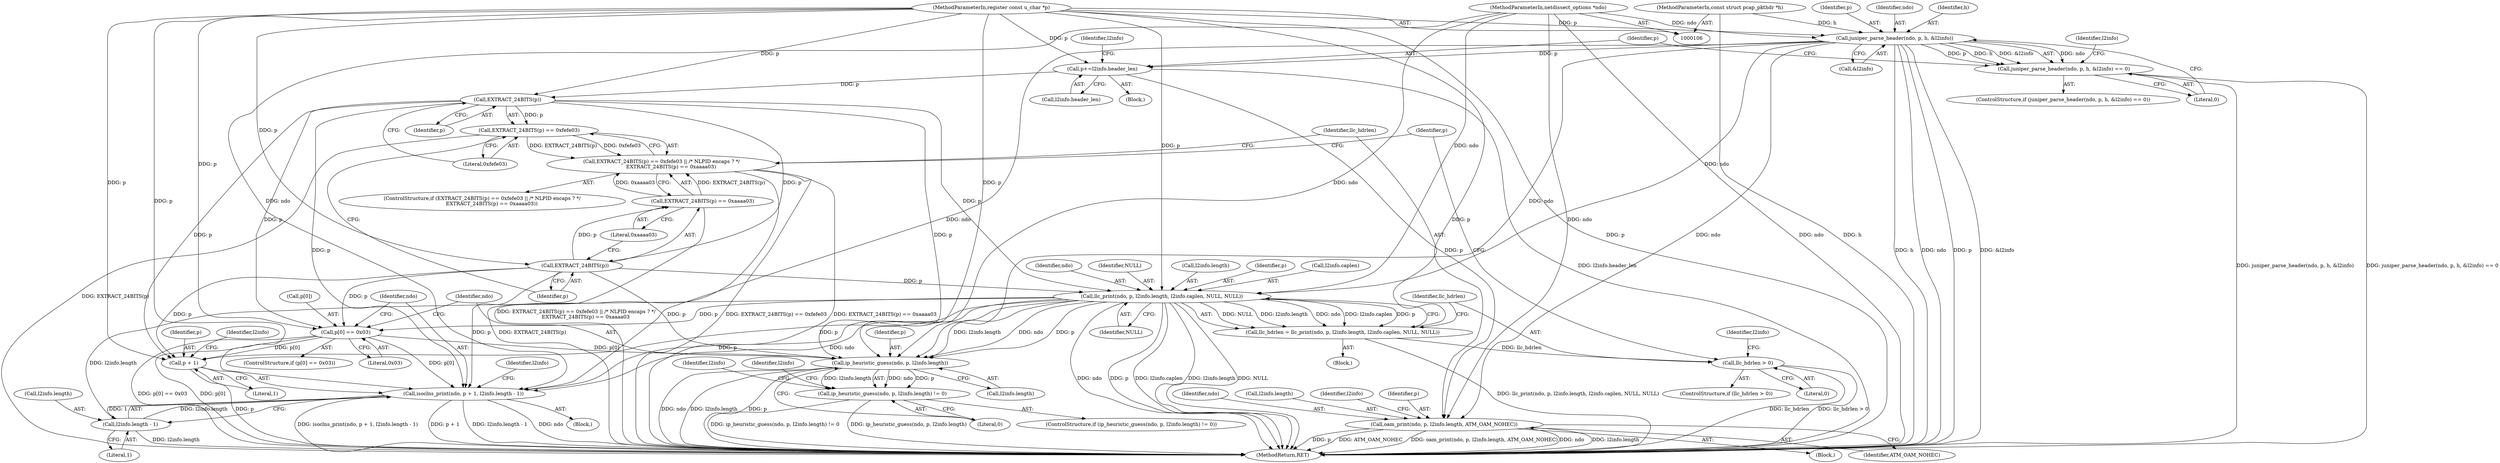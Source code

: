 digraph "0_tcpdump_1dcd10aceabbc03bf571ea32b892c522cbe923de_5@pointer" {
"1000120" [label="(Call,juniper_parse_header(ndo, p, h, &l2info))"];
"1000107" [label="(MethodParameterIn,netdissect_options *ndo)"];
"1000109" [label="(MethodParameterIn,register const u_char *p)"];
"1000108" [label="(MethodParameterIn,const struct pcap_pkthdr *h)"];
"1000119" [label="(Call,juniper_parse_header(ndo, p, h, &l2info) == 0)"];
"1000131" [label="(Call,p+=l2info.header_len)"];
"1000145" [label="(Call,oam_print(ndo, p, l2info.length, ATM_OAM_NOHEC))"];
"1000159" [label="(Call,EXTRACT_24BITS(p))"];
"1000158" [label="(Call,EXTRACT_24BITS(p) == 0xfefe03)"];
"1000157" [label="(Call,EXTRACT_24BITS(p) == 0xfefe03 || /* NLPID encaps ? */\n            EXTRACT_24BITS(p) == 0xaaaa03)"];
"1000163" [label="(Call,EXTRACT_24BITS(p))"];
"1000162" [label="(Call,EXTRACT_24BITS(p) == 0xaaaa03)"];
"1000169" [label="(Call,llc_print(ndo, p, l2info.length, l2info.caplen, NULL, NULL))"];
"1000167" [label="(Call,llc_hdrlen = llc_print(ndo, p, l2info.length, l2info.caplen, NULL, NULL))"];
"1000181" [label="(Call,llc_hdrlen > 0)"];
"1000189" [label="(Call,p[0] == 0x03)"];
"1000195" [label="(Call,isoclns_print(ndo, p + 1, l2info.length - 1))"];
"1000197" [label="(Call,p + 1)"];
"1000211" [label="(Call,ip_heuristic_guess(ndo, p, l2info.length))"];
"1000210" [label="(Call,ip_heuristic_guess(ndo, p, l2info.length) != 0)"];
"1000200" [label="(Call,l2info.length - 1)"];
"1000160" [label="(Identifier,p)"];
"1000166" [label="(Block,)"];
"1000119" [label="(Call,juniper_parse_header(ndo, p, h, &l2info) == 0)"];
"1000217" [label="(Literal,0)"];
"1000157" [label="(Call,EXTRACT_24BITS(p) == 0xfefe03 || /* NLPID encaps ? */\n            EXTRACT_24BITS(p) == 0xaaaa03)"];
"1000224" [label="(Identifier,l2info)"];
"1000198" [label="(Identifier,p)"];
"1000197" [label="(Call,p + 1)"];
"1000129" [label="(Identifier,l2info)"];
"1000163" [label="(Call,EXTRACT_24BITS(p))"];
"1000146" [label="(Identifier,ndo)"];
"1000158" [label="(Call,EXTRACT_24BITS(p) == 0xfefe03)"];
"1000156" [label="(ControlStructure,if (EXTRACT_24BITS(p) == 0xfefe03 || /* NLPID encaps ? */\n            EXTRACT_24BITS(p) == 0xaaaa03))"];
"1000191" [label="(Identifier,p)"];
"1000161" [label="(Literal,0xfefe03)"];
"1000175" [label="(Call,l2info.caplen)"];
"1000201" [label="(Call,l2info.length)"];
"1000132" [label="(Identifier,p)"];
"1000162" [label="(Call,EXTRACT_24BITS(p) == 0xaaaa03)"];
"1000122" [label="(Identifier,p)"];
"1000213" [label="(Identifier,p)"];
"1000194" [label="(Block,)"];
"1000108" [label="(MethodParameterIn,const struct pcap_pkthdr *h)"];
"1000199" [label="(Literal,1)"];
"1000169" [label="(Call,llc_print(ndo, p, l2info.length, l2info.caplen, NULL, NULL))"];
"1000179" [label="(Identifier,NULL)"];
"1000189" [label="(Call,p[0] == 0x03)"];
"1000214" [label="(Call,l2info.length)"];
"1000204" [label="(Literal,1)"];
"1000211" [label="(Call,ip_heuristic_guess(ndo, p, l2info.length))"];
"1000148" [label="(Call,l2info.length)"];
"1000109" [label="(MethodParameterIn,register const u_char *p)"];
"1000107" [label="(MethodParameterIn,netdissect_options *ndo)"];
"1000209" [label="(ControlStructure,if (ip_heuristic_guess(ndo, p, l2info.length) != 0))"];
"1000170" [label="(Identifier,ndo)"];
"1000165" [label="(Literal,0xaaaa03)"];
"1000168" [label="(Identifier,llc_hdrlen)"];
"1000140" [label="(Identifier,l2info)"];
"1000188" [label="(ControlStructure,if (p[0] == 0x03))"];
"1000200" [label="(Call,l2info.length - 1)"];
"1000154" [label="(Identifier,l2info)"];
"1000181" [label="(Call,llc_hdrlen > 0)"];
"1000167" [label="(Call,llc_hdrlen = llc_print(ndo, p, l2info.length, l2info.caplen, NULL, NULL))"];
"1000196" [label="(Identifier,ndo)"];
"1000159" [label="(Call,EXTRACT_24BITS(p))"];
"1000131" [label="(Call,p+=l2info.header_len)"];
"1000210" [label="(Call,ip_heuristic_guess(ndo, p, l2info.length) != 0)"];
"1000121" [label="(Identifier,ndo)"];
"1000133" [label="(Call,l2info.header_len)"];
"1000110" [label="(Block,)"];
"1000164" [label="(Identifier,p)"];
"1000178" [label="(Identifier,NULL)"];
"1000195" [label="(Call,isoclns_print(ndo, p + 1, l2info.length - 1))"];
"1000172" [label="(Call,l2info.length)"];
"1000182" [label="(Identifier,llc_hdrlen)"];
"1000190" [label="(Call,p[0])"];
"1000186" [label="(Identifier,l2info)"];
"1000220" [label="(Identifier,l2info)"];
"1000151" [label="(Identifier,ATM_OAM_NOHEC)"];
"1000147" [label="(Identifier,p)"];
"1000126" [label="(Literal,0)"];
"1000145" [label="(Call,oam_print(ndo, p, l2info.length, ATM_OAM_NOHEC))"];
"1000180" [label="(ControlStructure,if (llc_hdrlen > 0))"];
"1000183" [label="(Literal,0)"];
"1000193" [label="(Literal,0x03)"];
"1000212" [label="(Identifier,ndo)"];
"1000120" [label="(Call,juniper_parse_header(ndo, p, h, &l2info))"];
"1000207" [label="(Identifier,l2info)"];
"1000118" [label="(ControlStructure,if (juniper_parse_header(ndo, p, h, &l2info) == 0))"];
"1000144" [label="(Block,)"];
"1000226" [label="(MethodReturn,RET)"];
"1000171" [label="(Identifier,p)"];
"1000123" [label="(Identifier,h)"];
"1000124" [label="(Call,&l2info)"];
"1000202" [label="(Identifier,l2info)"];
"1000120" -> "1000119"  [label="AST: "];
"1000120" -> "1000124"  [label="CFG: "];
"1000121" -> "1000120"  [label="AST: "];
"1000122" -> "1000120"  [label="AST: "];
"1000123" -> "1000120"  [label="AST: "];
"1000124" -> "1000120"  [label="AST: "];
"1000126" -> "1000120"  [label="CFG: "];
"1000120" -> "1000226"  [label="DDG: h"];
"1000120" -> "1000226"  [label="DDG: ndo"];
"1000120" -> "1000226"  [label="DDG: p"];
"1000120" -> "1000226"  [label="DDG: &l2info"];
"1000120" -> "1000119"  [label="DDG: ndo"];
"1000120" -> "1000119"  [label="DDG: p"];
"1000120" -> "1000119"  [label="DDG: h"];
"1000120" -> "1000119"  [label="DDG: &l2info"];
"1000107" -> "1000120"  [label="DDG: ndo"];
"1000109" -> "1000120"  [label="DDG: p"];
"1000108" -> "1000120"  [label="DDG: h"];
"1000120" -> "1000131"  [label="DDG: p"];
"1000120" -> "1000145"  [label="DDG: ndo"];
"1000120" -> "1000169"  [label="DDG: ndo"];
"1000120" -> "1000195"  [label="DDG: ndo"];
"1000120" -> "1000211"  [label="DDG: ndo"];
"1000107" -> "1000106"  [label="AST: "];
"1000107" -> "1000226"  [label="DDG: ndo"];
"1000107" -> "1000145"  [label="DDG: ndo"];
"1000107" -> "1000169"  [label="DDG: ndo"];
"1000107" -> "1000195"  [label="DDG: ndo"];
"1000107" -> "1000211"  [label="DDG: ndo"];
"1000109" -> "1000106"  [label="AST: "];
"1000109" -> "1000226"  [label="DDG: p"];
"1000109" -> "1000131"  [label="DDG: p"];
"1000109" -> "1000145"  [label="DDG: p"];
"1000109" -> "1000159"  [label="DDG: p"];
"1000109" -> "1000163"  [label="DDG: p"];
"1000109" -> "1000169"  [label="DDG: p"];
"1000109" -> "1000189"  [label="DDG: p"];
"1000109" -> "1000195"  [label="DDG: p"];
"1000109" -> "1000197"  [label="DDG: p"];
"1000109" -> "1000211"  [label="DDG: p"];
"1000108" -> "1000106"  [label="AST: "];
"1000108" -> "1000226"  [label="DDG: h"];
"1000119" -> "1000118"  [label="AST: "];
"1000119" -> "1000126"  [label="CFG: "];
"1000126" -> "1000119"  [label="AST: "];
"1000129" -> "1000119"  [label="CFG: "];
"1000132" -> "1000119"  [label="CFG: "];
"1000119" -> "1000226"  [label="DDG: juniper_parse_header(ndo, p, h, &l2info) == 0"];
"1000119" -> "1000226"  [label="DDG: juniper_parse_header(ndo, p, h, &l2info)"];
"1000131" -> "1000110"  [label="AST: "];
"1000131" -> "1000133"  [label="CFG: "];
"1000132" -> "1000131"  [label="AST: "];
"1000133" -> "1000131"  [label="AST: "];
"1000140" -> "1000131"  [label="CFG: "];
"1000131" -> "1000226"  [label="DDG: l2info.header_len"];
"1000131" -> "1000145"  [label="DDG: p"];
"1000131" -> "1000159"  [label="DDG: p"];
"1000145" -> "1000144"  [label="AST: "];
"1000145" -> "1000151"  [label="CFG: "];
"1000146" -> "1000145"  [label="AST: "];
"1000147" -> "1000145"  [label="AST: "];
"1000148" -> "1000145"  [label="AST: "];
"1000151" -> "1000145"  [label="AST: "];
"1000154" -> "1000145"  [label="CFG: "];
"1000145" -> "1000226"  [label="DDG: l2info.length"];
"1000145" -> "1000226"  [label="DDG: p"];
"1000145" -> "1000226"  [label="DDG: ATM_OAM_NOHEC"];
"1000145" -> "1000226"  [label="DDG: oam_print(ndo, p, l2info.length, ATM_OAM_NOHEC)"];
"1000145" -> "1000226"  [label="DDG: ndo"];
"1000159" -> "1000158"  [label="AST: "];
"1000159" -> "1000160"  [label="CFG: "];
"1000160" -> "1000159"  [label="AST: "];
"1000161" -> "1000159"  [label="CFG: "];
"1000159" -> "1000158"  [label="DDG: p"];
"1000159" -> "1000163"  [label="DDG: p"];
"1000159" -> "1000169"  [label="DDG: p"];
"1000159" -> "1000189"  [label="DDG: p"];
"1000159" -> "1000195"  [label="DDG: p"];
"1000159" -> "1000197"  [label="DDG: p"];
"1000159" -> "1000211"  [label="DDG: p"];
"1000158" -> "1000157"  [label="AST: "];
"1000158" -> "1000161"  [label="CFG: "];
"1000161" -> "1000158"  [label="AST: "];
"1000164" -> "1000158"  [label="CFG: "];
"1000157" -> "1000158"  [label="CFG: "];
"1000158" -> "1000226"  [label="DDG: EXTRACT_24BITS(p)"];
"1000158" -> "1000157"  [label="DDG: EXTRACT_24BITS(p)"];
"1000158" -> "1000157"  [label="DDG: 0xfefe03"];
"1000157" -> "1000156"  [label="AST: "];
"1000157" -> "1000162"  [label="CFG: "];
"1000162" -> "1000157"  [label="AST: "];
"1000168" -> "1000157"  [label="CFG: "];
"1000191" -> "1000157"  [label="CFG: "];
"1000157" -> "1000226"  [label="DDG: EXTRACT_24BITS(p) == 0xfefe03 || /* NLPID encaps ? */\n            EXTRACT_24BITS(p) == 0xaaaa03"];
"1000157" -> "1000226"  [label="DDG: EXTRACT_24BITS(p) == 0xfefe03"];
"1000157" -> "1000226"  [label="DDG: EXTRACT_24BITS(p) == 0xaaaa03"];
"1000162" -> "1000157"  [label="DDG: EXTRACT_24BITS(p)"];
"1000162" -> "1000157"  [label="DDG: 0xaaaa03"];
"1000163" -> "1000162"  [label="AST: "];
"1000163" -> "1000164"  [label="CFG: "];
"1000164" -> "1000163"  [label="AST: "];
"1000165" -> "1000163"  [label="CFG: "];
"1000163" -> "1000162"  [label="DDG: p"];
"1000163" -> "1000169"  [label="DDG: p"];
"1000163" -> "1000189"  [label="DDG: p"];
"1000163" -> "1000195"  [label="DDG: p"];
"1000163" -> "1000197"  [label="DDG: p"];
"1000163" -> "1000211"  [label="DDG: p"];
"1000162" -> "1000165"  [label="CFG: "];
"1000165" -> "1000162"  [label="AST: "];
"1000162" -> "1000226"  [label="DDG: EXTRACT_24BITS(p)"];
"1000169" -> "1000167"  [label="AST: "];
"1000169" -> "1000179"  [label="CFG: "];
"1000170" -> "1000169"  [label="AST: "];
"1000171" -> "1000169"  [label="AST: "];
"1000172" -> "1000169"  [label="AST: "];
"1000175" -> "1000169"  [label="AST: "];
"1000178" -> "1000169"  [label="AST: "];
"1000179" -> "1000169"  [label="AST: "];
"1000167" -> "1000169"  [label="CFG: "];
"1000169" -> "1000226"  [label="DDG: l2info.length"];
"1000169" -> "1000226"  [label="DDG: NULL"];
"1000169" -> "1000226"  [label="DDG: ndo"];
"1000169" -> "1000226"  [label="DDG: p"];
"1000169" -> "1000226"  [label="DDG: l2info.caplen"];
"1000169" -> "1000167"  [label="DDG: NULL"];
"1000169" -> "1000167"  [label="DDG: l2info.length"];
"1000169" -> "1000167"  [label="DDG: ndo"];
"1000169" -> "1000167"  [label="DDG: l2info.caplen"];
"1000169" -> "1000167"  [label="DDG: p"];
"1000169" -> "1000189"  [label="DDG: p"];
"1000169" -> "1000195"  [label="DDG: ndo"];
"1000169" -> "1000195"  [label="DDG: p"];
"1000169" -> "1000197"  [label="DDG: p"];
"1000169" -> "1000200"  [label="DDG: l2info.length"];
"1000169" -> "1000211"  [label="DDG: ndo"];
"1000169" -> "1000211"  [label="DDG: p"];
"1000169" -> "1000211"  [label="DDG: l2info.length"];
"1000167" -> "1000166"  [label="AST: "];
"1000168" -> "1000167"  [label="AST: "];
"1000182" -> "1000167"  [label="CFG: "];
"1000167" -> "1000226"  [label="DDG: llc_print(ndo, p, l2info.length, l2info.caplen, NULL, NULL)"];
"1000167" -> "1000181"  [label="DDG: llc_hdrlen"];
"1000181" -> "1000180"  [label="AST: "];
"1000181" -> "1000183"  [label="CFG: "];
"1000182" -> "1000181"  [label="AST: "];
"1000183" -> "1000181"  [label="AST: "];
"1000186" -> "1000181"  [label="CFG: "];
"1000191" -> "1000181"  [label="CFG: "];
"1000181" -> "1000226"  [label="DDG: llc_hdrlen > 0"];
"1000181" -> "1000226"  [label="DDG: llc_hdrlen"];
"1000189" -> "1000188"  [label="AST: "];
"1000189" -> "1000193"  [label="CFG: "];
"1000190" -> "1000189"  [label="AST: "];
"1000193" -> "1000189"  [label="AST: "];
"1000196" -> "1000189"  [label="CFG: "];
"1000212" -> "1000189"  [label="CFG: "];
"1000189" -> "1000226"  [label="DDG: p[0]"];
"1000189" -> "1000226"  [label="DDG: p[0] == 0x03"];
"1000189" -> "1000195"  [label="DDG: p[0]"];
"1000189" -> "1000197"  [label="DDG: p[0]"];
"1000189" -> "1000211"  [label="DDG: p[0]"];
"1000195" -> "1000194"  [label="AST: "];
"1000195" -> "1000200"  [label="CFG: "];
"1000196" -> "1000195"  [label="AST: "];
"1000197" -> "1000195"  [label="AST: "];
"1000200" -> "1000195"  [label="AST: "];
"1000207" -> "1000195"  [label="CFG: "];
"1000195" -> "1000226"  [label="DDG: isoclns_print(ndo, p + 1, l2info.length - 1)"];
"1000195" -> "1000226"  [label="DDG: p + 1"];
"1000195" -> "1000226"  [label="DDG: l2info.length - 1"];
"1000195" -> "1000226"  [label="DDG: ndo"];
"1000200" -> "1000195"  [label="DDG: l2info.length"];
"1000200" -> "1000195"  [label="DDG: 1"];
"1000197" -> "1000199"  [label="CFG: "];
"1000198" -> "1000197"  [label="AST: "];
"1000199" -> "1000197"  [label="AST: "];
"1000202" -> "1000197"  [label="CFG: "];
"1000197" -> "1000226"  [label="DDG: p"];
"1000211" -> "1000210"  [label="AST: "];
"1000211" -> "1000214"  [label="CFG: "];
"1000212" -> "1000211"  [label="AST: "];
"1000213" -> "1000211"  [label="AST: "];
"1000214" -> "1000211"  [label="AST: "];
"1000217" -> "1000211"  [label="CFG: "];
"1000211" -> "1000226"  [label="DDG: ndo"];
"1000211" -> "1000226"  [label="DDG: l2info.length"];
"1000211" -> "1000226"  [label="DDG: p"];
"1000211" -> "1000210"  [label="DDG: ndo"];
"1000211" -> "1000210"  [label="DDG: p"];
"1000211" -> "1000210"  [label="DDG: l2info.length"];
"1000210" -> "1000209"  [label="AST: "];
"1000210" -> "1000217"  [label="CFG: "];
"1000217" -> "1000210"  [label="AST: "];
"1000220" -> "1000210"  [label="CFG: "];
"1000224" -> "1000210"  [label="CFG: "];
"1000210" -> "1000226"  [label="DDG: ip_heuristic_guess(ndo, p, l2info.length) != 0"];
"1000210" -> "1000226"  [label="DDG: ip_heuristic_guess(ndo, p, l2info.length)"];
"1000200" -> "1000204"  [label="CFG: "];
"1000201" -> "1000200"  [label="AST: "];
"1000204" -> "1000200"  [label="AST: "];
"1000200" -> "1000226"  [label="DDG: l2info.length"];
}
